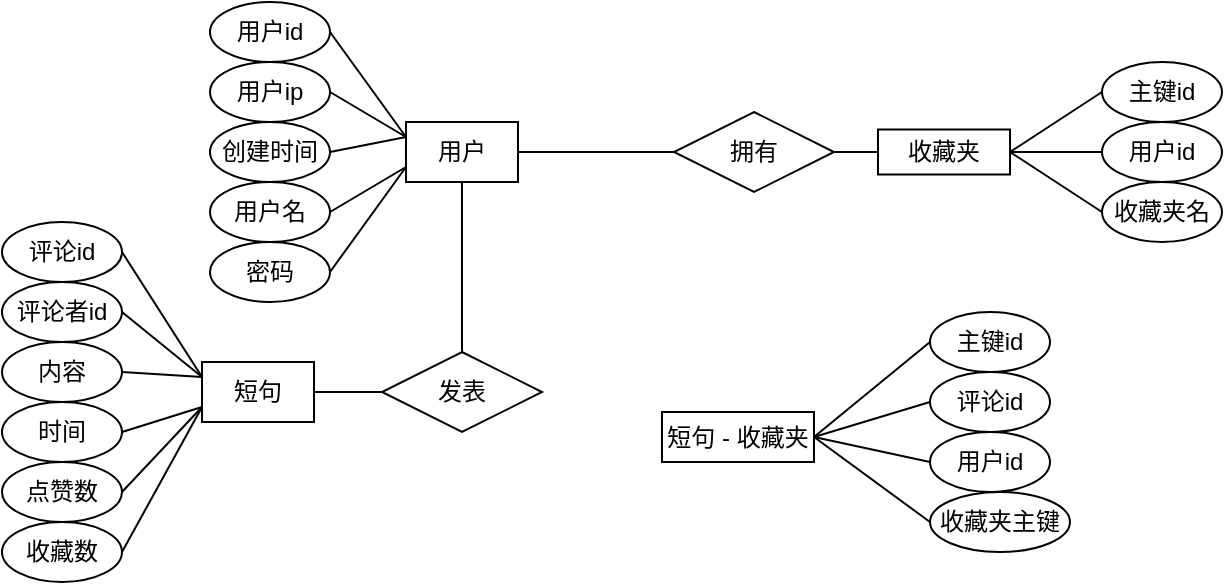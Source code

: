 <mxfile version="14.6.13" type="device"><diagram id="vWvwB07UrHEeaZicF3e-" name="第 1 页"><mxGraphModel dx="710" dy="417" grid="1" gridSize="10" guides="1" tooltips="1" connect="1" arrows="1" fold="1" page="1" pageScale="1" pageWidth="827" pageHeight="1169" math="0" shadow="0"><root><mxCell id="0"/><mxCell id="1" parent="0"/><mxCell id="txOVFmEzOL41A26vl3IF-2" value="短句" style="rounded=0;whiteSpace=wrap;html=1;" vertex="1" parent="1"><mxGeometry x="180" y="310" width="56" height="30" as="geometry"/></mxCell><mxCell id="txOVFmEzOL41A26vl3IF-7" value="评论id" style="ellipse;whiteSpace=wrap;html=1;" vertex="1" parent="1"><mxGeometry x="80" y="240" width="60" height="30" as="geometry"/></mxCell><mxCell id="txOVFmEzOL41A26vl3IF-8" value="评论者id" style="ellipse;whiteSpace=wrap;html=1;" vertex="1" parent="1"><mxGeometry x="80" y="270" width="60" height="30" as="geometry"/></mxCell><mxCell id="txOVFmEzOL41A26vl3IF-9" value="内容" style="ellipse;whiteSpace=wrap;html=1;" vertex="1" parent="1"><mxGeometry x="80" y="300" width="60" height="30" as="geometry"/></mxCell><mxCell id="txOVFmEzOL41A26vl3IF-10" value="时间" style="ellipse;whiteSpace=wrap;html=1;" vertex="1" parent="1"><mxGeometry x="80" y="330" width="60" height="30" as="geometry"/></mxCell><mxCell id="txOVFmEzOL41A26vl3IF-11" value="点赞数" style="ellipse;whiteSpace=wrap;html=1;" vertex="1" parent="1"><mxGeometry x="80" y="360" width="60" height="30" as="geometry"/></mxCell><mxCell id="txOVFmEzOL41A26vl3IF-12" value="收藏数" style="ellipse;whiteSpace=wrap;html=1;" vertex="1" parent="1"><mxGeometry x="80" y="390" width="60" height="30" as="geometry"/></mxCell><mxCell id="txOVFmEzOL41A26vl3IF-14" value="" style="endArrow=none;html=1;exitX=1;exitY=0.5;exitDx=0;exitDy=0;entryX=0;entryY=0.25;entryDx=0;entryDy=0;" edge="1" parent="1" source="txOVFmEzOL41A26vl3IF-7" target="txOVFmEzOL41A26vl3IF-2"><mxGeometry width="50" height="50" relative="1" as="geometry"><mxPoint x="200" y="260" as="sourcePoint"/><mxPoint x="250" y="210" as="targetPoint"/></mxGeometry></mxCell><mxCell id="txOVFmEzOL41A26vl3IF-15" value="" style="endArrow=none;html=1;exitX=1;exitY=0.5;exitDx=0;exitDy=0;entryX=0;entryY=0.25;entryDx=0;entryDy=0;" edge="1" parent="1" source="txOVFmEzOL41A26vl3IF-8" target="txOVFmEzOL41A26vl3IF-2"><mxGeometry width="50" height="50" relative="1" as="geometry"><mxPoint x="150.0" y="265" as="sourcePoint"/><mxPoint x="190" y="327.5" as="targetPoint"/></mxGeometry></mxCell><mxCell id="txOVFmEzOL41A26vl3IF-16" value="" style="endArrow=none;html=1;exitX=1;exitY=0.5;exitDx=0;exitDy=0;entryX=0;entryY=0.25;entryDx=0;entryDy=0;" edge="1" parent="1" source="txOVFmEzOL41A26vl3IF-9" target="txOVFmEzOL41A26vl3IF-2"><mxGeometry width="50" height="50" relative="1" as="geometry"><mxPoint x="150.0" y="295" as="sourcePoint"/><mxPoint x="190" y="327.5" as="targetPoint"/></mxGeometry></mxCell><mxCell id="txOVFmEzOL41A26vl3IF-17" value="" style="endArrow=none;html=1;exitX=1;exitY=0.5;exitDx=0;exitDy=0;entryX=0;entryY=0.75;entryDx=0;entryDy=0;" edge="1" parent="1" source="txOVFmEzOL41A26vl3IF-10" target="txOVFmEzOL41A26vl3IF-2"><mxGeometry width="50" height="50" relative="1" as="geometry"><mxPoint x="150.0" y="325" as="sourcePoint"/><mxPoint x="190" y="327.5" as="targetPoint"/></mxGeometry></mxCell><mxCell id="txOVFmEzOL41A26vl3IF-18" value="" style="endArrow=none;html=1;exitX=1;exitY=0.5;exitDx=0;exitDy=0;entryX=0;entryY=0.75;entryDx=0;entryDy=0;" edge="1" parent="1" source="txOVFmEzOL41A26vl3IF-11" target="txOVFmEzOL41A26vl3IF-2"><mxGeometry width="50" height="50" relative="1" as="geometry"><mxPoint x="150.0" y="355" as="sourcePoint"/><mxPoint x="190" y="342.5" as="targetPoint"/></mxGeometry></mxCell><mxCell id="txOVFmEzOL41A26vl3IF-19" value="" style="endArrow=none;html=1;exitX=1;exitY=0.5;exitDx=0;exitDy=0;entryX=0;entryY=0.75;entryDx=0;entryDy=0;" edge="1" parent="1" source="txOVFmEzOL41A26vl3IF-12" target="txOVFmEzOL41A26vl3IF-2"><mxGeometry width="50" height="50" relative="1" as="geometry"><mxPoint x="160.0" y="365" as="sourcePoint"/><mxPoint x="200" y="352.5" as="targetPoint"/></mxGeometry></mxCell><mxCell id="txOVFmEzOL41A26vl3IF-20" value="用户" style="rounded=0;whiteSpace=wrap;html=1;" vertex="1" parent="1"><mxGeometry x="282" y="190" width="56" height="30" as="geometry"/></mxCell><mxCell id="txOVFmEzOL41A26vl3IF-21" value="用户id" style="ellipse;whiteSpace=wrap;html=1;" vertex="1" parent="1"><mxGeometry x="184" y="130" width="60" height="30" as="geometry"/></mxCell><mxCell id="txOVFmEzOL41A26vl3IF-22" value="用户ip" style="ellipse;whiteSpace=wrap;html=1;" vertex="1" parent="1"><mxGeometry x="184" y="160" width="60" height="30" as="geometry"/></mxCell><mxCell id="txOVFmEzOL41A26vl3IF-23" value="创建时间" style="ellipse;whiteSpace=wrap;html=1;" vertex="1" parent="1"><mxGeometry x="184" y="190" width="60" height="30" as="geometry"/></mxCell><mxCell id="txOVFmEzOL41A26vl3IF-24" value="用户名" style="ellipse;whiteSpace=wrap;html=1;" vertex="1" parent="1"><mxGeometry x="184" y="220" width="60" height="30" as="geometry"/></mxCell><mxCell id="txOVFmEzOL41A26vl3IF-25" value="密码" style="ellipse;whiteSpace=wrap;html=1;" vertex="1" parent="1"><mxGeometry x="184" y="250" width="60" height="30" as="geometry"/></mxCell><mxCell id="txOVFmEzOL41A26vl3IF-27" value="" style="endArrow=none;html=1;exitX=1;exitY=0.5;exitDx=0;exitDy=0;entryX=0;entryY=0.25;entryDx=0;entryDy=0;" edge="1" parent="1" source="txOVFmEzOL41A26vl3IF-21" target="txOVFmEzOL41A26vl3IF-20"><mxGeometry width="50" height="50" relative="1" as="geometry"><mxPoint x="304" y="150" as="sourcePoint"/><mxPoint x="354" y="100" as="targetPoint"/></mxGeometry></mxCell><mxCell id="txOVFmEzOL41A26vl3IF-28" value="" style="endArrow=none;html=1;exitX=1;exitY=0.5;exitDx=0;exitDy=0;entryX=0;entryY=0.25;entryDx=0;entryDy=0;" edge="1" parent="1" source="txOVFmEzOL41A26vl3IF-22" target="txOVFmEzOL41A26vl3IF-20"><mxGeometry width="50" height="50" relative="1" as="geometry"><mxPoint x="254.0" y="155" as="sourcePoint"/><mxPoint x="294" y="217.5" as="targetPoint"/></mxGeometry></mxCell><mxCell id="txOVFmEzOL41A26vl3IF-29" value="" style="endArrow=none;html=1;exitX=1;exitY=0.5;exitDx=0;exitDy=0;entryX=0;entryY=0.25;entryDx=0;entryDy=0;" edge="1" parent="1" source="txOVFmEzOL41A26vl3IF-23" target="txOVFmEzOL41A26vl3IF-20"><mxGeometry width="50" height="50" relative="1" as="geometry"><mxPoint x="254.0" y="185" as="sourcePoint"/><mxPoint x="294" y="217.5" as="targetPoint"/></mxGeometry></mxCell><mxCell id="txOVFmEzOL41A26vl3IF-30" value="" style="endArrow=none;html=1;exitX=1;exitY=0.5;exitDx=0;exitDy=0;entryX=0;entryY=0.75;entryDx=0;entryDy=0;" edge="1" parent="1" source="txOVFmEzOL41A26vl3IF-24" target="txOVFmEzOL41A26vl3IF-20"><mxGeometry width="50" height="50" relative="1" as="geometry"><mxPoint x="254.0" y="215" as="sourcePoint"/><mxPoint x="294" y="217.5" as="targetPoint"/></mxGeometry></mxCell><mxCell id="txOVFmEzOL41A26vl3IF-31" value="" style="endArrow=none;html=1;exitX=1;exitY=0.5;exitDx=0;exitDy=0;entryX=0;entryY=0.75;entryDx=0;entryDy=0;" edge="1" parent="1" source="txOVFmEzOL41A26vl3IF-25" target="txOVFmEzOL41A26vl3IF-20"><mxGeometry width="50" height="50" relative="1" as="geometry"><mxPoint x="254.0" y="245" as="sourcePoint"/><mxPoint x="294" y="232.5" as="targetPoint"/></mxGeometry></mxCell><mxCell id="txOVFmEzOL41A26vl3IF-35" value="发表" style="rhombus;whiteSpace=wrap;html=1;" vertex="1" parent="1"><mxGeometry x="270" y="305" width="80" height="40" as="geometry"/></mxCell><mxCell id="txOVFmEzOL41A26vl3IF-36" value="" style="endArrow=none;html=1;exitX=0.5;exitY=1;exitDx=0;exitDy=0;entryX=0.5;entryY=0;entryDx=0;entryDy=0;" edge="1" parent="1" source="txOVFmEzOL41A26vl3IF-20" target="txOVFmEzOL41A26vl3IF-35"><mxGeometry width="50" height="50" relative="1" as="geometry"><mxPoint x="360" y="220" as="sourcePoint"/><mxPoint x="350" y="270" as="targetPoint"/></mxGeometry></mxCell><mxCell id="txOVFmEzOL41A26vl3IF-37" value="" style="endArrow=none;html=1;exitX=0;exitY=0.5;exitDx=0;exitDy=0;entryX=1;entryY=0.5;entryDx=0;entryDy=0;" edge="1" parent="1" source="txOVFmEzOL41A26vl3IF-35" target="txOVFmEzOL41A26vl3IF-2"><mxGeometry width="50" height="50" relative="1" as="geometry"><mxPoint x="332.0" y="220" as="sourcePoint"/><mxPoint x="310" y="270" as="targetPoint"/></mxGeometry></mxCell><mxCell id="txOVFmEzOL41A26vl3IF-43" value="收藏夹" style="rounded=0;whiteSpace=wrap;html=1;" vertex="1" parent="1"><mxGeometry x="518" y="193.75" width="66" height="22.5" as="geometry"/></mxCell><mxCell id="txOVFmEzOL41A26vl3IF-46" value="用户id" style="ellipse;whiteSpace=wrap;html=1;" vertex="1" parent="1"><mxGeometry x="630" y="190" width="60" height="30" as="geometry"/></mxCell><mxCell id="txOVFmEzOL41A26vl3IF-47" value="" style="endArrow=none;html=1;exitX=0;exitY=0.5;exitDx=0;exitDy=0;entryX=1;entryY=0.5;entryDx=0;entryDy=0;" edge="1" parent="1" source="txOVFmEzOL41A26vl3IF-46" target="txOVFmEzOL41A26vl3IF-43"><mxGeometry width="50" height="50" relative="1" as="geometry"><mxPoint x="696" y="140" as="sourcePoint"/><mxPoint x="642.0" y="240" as="targetPoint"/></mxGeometry></mxCell><mxCell id="txOVFmEzOL41A26vl3IF-48" value="收藏夹名" style="ellipse;whiteSpace=wrap;html=1;" vertex="1" parent="1"><mxGeometry x="630" y="220" width="60" height="30" as="geometry"/></mxCell><mxCell id="txOVFmEzOL41A26vl3IF-49" value="" style="endArrow=none;html=1;exitX=0;exitY=0.5;exitDx=0;exitDy=0;entryX=1;entryY=0.5;entryDx=0;entryDy=0;" edge="1" parent="1" source="txOVFmEzOL41A26vl3IF-48" target="txOVFmEzOL41A26vl3IF-43"><mxGeometry width="50" height="50" relative="1" as="geometry"><mxPoint x="690" y="70" as="sourcePoint"/><mxPoint x="636.0" y="220" as="targetPoint"/></mxGeometry></mxCell><mxCell id="txOVFmEzOL41A26vl3IF-50" value="主键id" style="ellipse;whiteSpace=wrap;html=1;" vertex="1" parent="1"><mxGeometry x="630" y="160" width="60" height="30" as="geometry"/></mxCell><mxCell id="txOVFmEzOL41A26vl3IF-51" value="" style="endArrow=none;html=1;exitX=0;exitY=0.5;exitDx=0;exitDy=0;entryX=1;entryY=0.5;entryDx=0;entryDy=0;" edge="1" parent="1" source="txOVFmEzOL41A26vl3IF-50" target="txOVFmEzOL41A26vl3IF-43"><mxGeometry width="50" height="50" relative="1" as="geometry"><mxPoint x="684" y="27.5" as="sourcePoint"/><mxPoint x="606.0" y="170" as="targetPoint"/></mxGeometry></mxCell><mxCell id="txOVFmEzOL41A26vl3IF-54" value="拥有" style="rhombus;whiteSpace=wrap;html=1;" vertex="1" parent="1"><mxGeometry x="416" y="185" width="80" height="40" as="geometry"/></mxCell><mxCell id="txOVFmEzOL41A26vl3IF-55" value="" style="endArrow=none;html=1;exitX=1;exitY=0.5;exitDx=0;exitDy=0;entryX=0;entryY=0.5;entryDx=0;entryDy=0;" edge="1" parent="1" source="txOVFmEzOL41A26vl3IF-20" target="txOVFmEzOL41A26vl3IF-54"><mxGeometry width="50" height="50" relative="1" as="geometry"><mxPoint x="380" y="280" as="sourcePoint"/><mxPoint x="430" y="230" as="targetPoint"/></mxGeometry></mxCell><mxCell id="txOVFmEzOL41A26vl3IF-56" value="" style="endArrow=none;html=1;exitX=1;exitY=0.5;exitDx=0;exitDy=0;entryX=0;entryY=0.5;entryDx=0;entryDy=0;" edge="1" parent="1" source="txOVFmEzOL41A26vl3IF-54" target="txOVFmEzOL41A26vl3IF-43"><mxGeometry width="50" height="50" relative="1" as="geometry"><mxPoint x="496" y="204.76" as="sourcePoint"/><mxPoint x="574.0" y="204.76" as="targetPoint"/></mxGeometry></mxCell><mxCell id="txOVFmEzOL41A26vl3IF-61" value="短句 - 收藏夹" style="rounded=0;whiteSpace=wrap;html=1;" vertex="1" parent="1"><mxGeometry x="410" y="335" width="76" height="25" as="geometry"/></mxCell><mxCell id="txOVFmEzOL41A26vl3IF-62" value="评论id" style="ellipse;whiteSpace=wrap;html=1;" vertex="1" parent="1"><mxGeometry x="544" y="315" width="60" height="30" as="geometry"/></mxCell><mxCell id="txOVFmEzOL41A26vl3IF-63" value="" style="endArrow=none;html=1;exitX=0;exitY=0.5;exitDx=0;exitDy=0;entryX=1;entryY=0.5;entryDx=0;entryDy=0;" edge="1" source="txOVFmEzOL41A26vl3IF-62" target="txOVFmEzOL41A26vl3IF-61" parent="1"><mxGeometry width="50" height="50" relative="1" as="geometry"><mxPoint x="590" y="195" as="sourcePoint"/><mxPoint x="510" y="245" as="targetPoint"/></mxGeometry></mxCell><mxCell id="txOVFmEzOL41A26vl3IF-64" value="用户id" style="ellipse;whiteSpace=wrap;html=1;" vertex="1" parent="1"><mxGeometry x="544" y="345" width="60" height="30" as="geometry"/></mxCell><mxCell id="txOVFmEzOL41A26vl3IF-65" value="" style="endArrow=none;html=1;exitX=0;exitY=0.5;exitDx=0;exitDy=0;entryX=1;entryY=0.5;entryDx=0;entryDy=0;" edge="1" source="txOVFmEzOL41A26vl3IF-64" target="txOVFmEzOL41A26vl3IF-61" parent="1"><mxGeometry width="50" height="50" relative="1" as="geometry"><mxPoint x="590" y="255" as="sourcePoint"/><mxPoint x="536.0" y="355" as="targetPoint"/></mxGeometry></mxCell><mxCell id="txOVFmEzOL41A26vl3IF-66" value="主键id" style="ellipse;whiteSpace=wrap;html=1;" vertex="1" parent="1"><mxGeometry x="544" y="285" width="60" height="30" as="geometry"/></mxCell><mxCell id="txOVFmEzOL41A26vl3IF-67" value="" style="endArrow=none;html=1;exitX=0;exitY=0.5;exitDx=0;exitDy=0;entryX=1;entryY=0.5;entryDx=0;entryDy=0;" edge="1" source="txOVFmEzOL41A26vl3IF-66" target="txOVFmEzOL41A26vl3IF-61" parent="1"><mxGeometry width="50" height="50" relative="1" as="geometry"><mxPoint x="584" y="185" as="sourcePoint"/><mxPoint x="530.0" y="335" as="targetPoint"/></mxGeometry></mxCell><mxCell id="txOVFmEzOL41A26vl3IF-68" value="收藏夹主键" style="ellipse;whiteSpace=wrap;html=1;" vertex="1" parent="1"><mxGeometry x="544" y="375" width="70" height="30" as="geometry"/></mxCell><mxCell id="txOVFmEzOL41A26vl3IF-69" value="" style="endArrow=none;html=1;exitX=0;exitY=0.5;exitDx=0;exitDy=0;entryX=1;entryY=0.5;entryDx=0;entryDy=0;" edge="1" source="txOVFmEzOL41A26vl3IF-68" target="txOVFmEzOL41A26vl3IF-61" parent="1"><mxGeometry width="50" height="50" relative="1" as="geometry"><mxPoint x="607" y="308.94" as="sourcePoint"/><mxPoint x="533.0" y="345" as="targetPoint"/></mxGeometry></mxCell></root></mxGraphModel></diagram></mxfile>